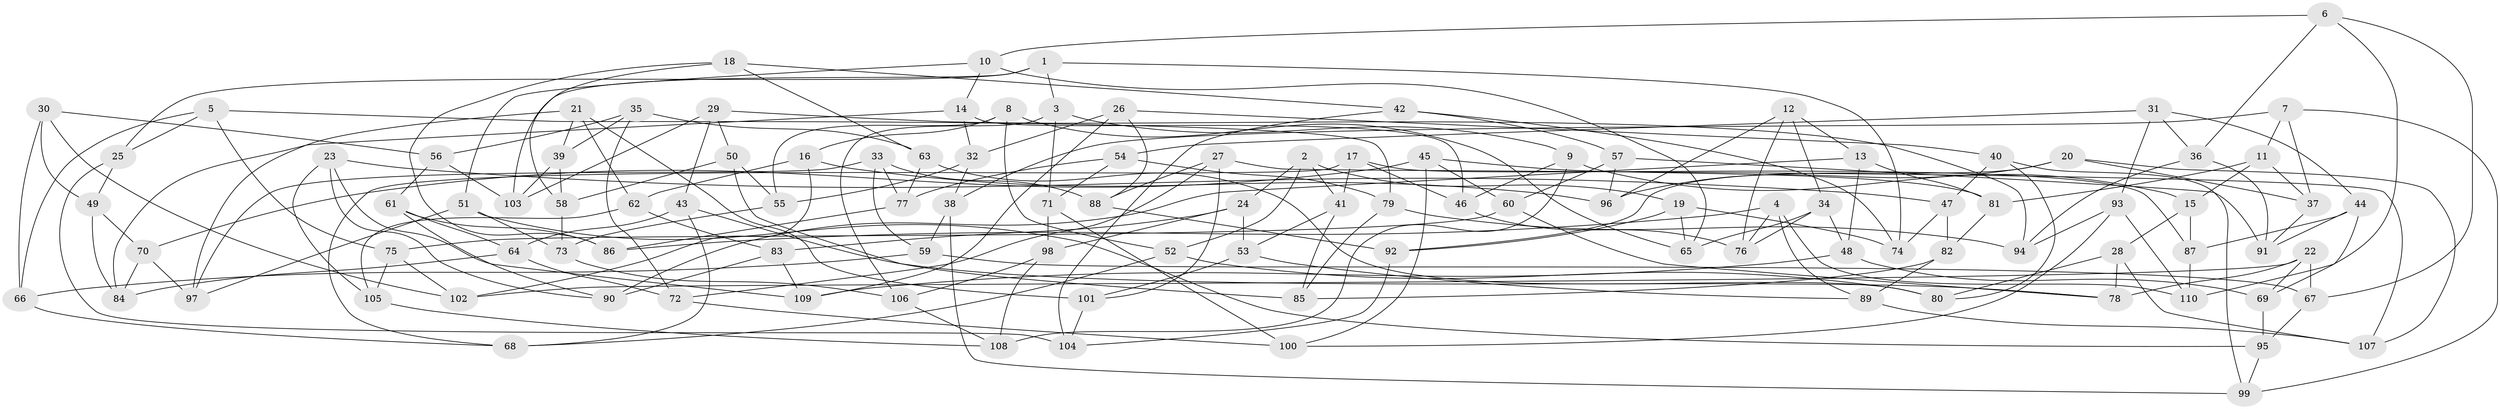 // Generated by graph-tools (version 1.1) at 2025/02/03/09/25 03:02:53]
// undirected, 110 vertices, 220 edges
graph export_dot {
graph [start="1"]
  node [color=gray90,style=filled];
  1;
  2;
  3;
  4;
  5;
  6;
  7;
  8;
  9;
  10;
  11;
  12;
  13;
  14;
  15;
  16;
  17;
  18;
  19;
  20;
  21;
  22;
  23;
  24;
  25;
  26;
  27;
  28;
  29;
  30;
  31;
  32;
  33;
  34;
  35;
  36;
  37;
  38;
  39;
  40;
  41;
  42;
  43;
  44;
  45;
  46;
  47;
  48;
  49;
  50;
  51;
  52;
  53;
  54;
  55;
  56;
  57;
  58;
  59;
  60;
  61;
  62;
  63;
  64;
  65;
  66;
  67;
  68;
  69;
  70;
  71;
  72;
  73;
  74;
  75;
  76;
  77;
  78;
  79;
  80;
  81;
  82;
  83;
  84;
  85;
  86;
  87;
  88;
  89;
  90;
  91;
  92;
  93;
  94;
  95;
  96;
  97;
  98;
  99;
  100;
  101;
  102;
  103;
  104;
  105;
  106;
  107;
  108;
  109;
  110;
  1 -- 103;
  1 -- 74;
  1 -- 25;
  1 -- 3;
  2 -- 24;
  2 -- 52;
  2 -- 41;
  2 -- 19;
  3 -- 9;
  3 -- 71;
  3 -- 106;
  4 -- 110;
  4 -- 89;
  4 -- 76;
  4 -- 86;
  5 -- 75;
  5 -- 79;
  5 -- 25;
  5 -- 66;
  6 -- 110;
  6 -- 36;
  6 -- 10;
  6 -- 67;
  7 -- 11;
  7 -- 37;
  7 -- 99;
  7 -- 38;
  8 -- 65;
  8 -- 55;
  8 -- 52;
  8 -- 16;
  9 -- 15;
  9 -- 108;
  9 -- 46;
  10 -- 51;
  10 -- 65;
  10 -- 14;
  11 -- 15;
  11 -- 81;
  11 -- 37;
  12 -- 13;
  12 -- 76;
  12 -- 34;
  12 -- 96;
  13 -- 81;
  13 -- 90;
  13 -- 48;
  14 -- 46;
  14 -- 84;
  14 -- 32;
  15 -- 87;
  15 -- 28;
  16 -- 96;
  16 -- 62;
  16 -- 102;
  17 -- 46;
  17 -- 41;
  17 -- 87;
  17 -- 68;
  18 -- 63;
  18 -- 58;
  18 -- 86;
  18 -- 42;
  19 -- 92;
  19 -- 74;
  19 -- 65;
  20 -- 96;
  20 -- 37;
  20 -- 107;
  20 -- 92;
  21 -- 62;
  21 -- 101;
  21 -- 39;
  21 -- 97;
  22 -- 67;
  22 -- 102;
  22 -- 78;
  22 -- 69;
  23 -- 105;
  23 -- 47;
  23 -- 109;
  23 -- 90;
  24 -- 98;
  24 -- 83;
  24 -- 53;
  25 -- 104;
  25 -- 49;
  26 -- 40;
  26 -- 109;
  26 -- 88;
  26 -- 32;
  27 -- 107;
  27 -- 88;
  27 -- 72;
  27 -- 101;
  28 -- 107;
  28 -- 80;
  28 -- 78;
  29 -- 50;
  29 -- 103;
  29 -- 94;
  29 -- 43;
  30 -- 56;
  30 -- 49;
  30 -- 66;
  30 -- 102;
  31 -- 36;
  31 -- 44;
  31 -- 93;
  31 -- 54;
  32 -- 38;
  32 -- 55;
  33 -- 97;
  33 -- 88;
  33 -- 59;
  33 -- 77;
  34 -- 65;
  34 -- 48;
  34 -- 76;
  35 -- 72;
  35 -- 39;
  35 -- 63;
  35 -- 56;
  36 -- 91;
  36 -- 94;
  37 -- 91;
  38 -- 59;
  38 -- 99;
  39 -- 58;
  39 -- 103;
  40 -- 47;
  40 -- 80;
  40 -- 99;
  41 -- 85;
  41 -- 53;
  42 -- 57;
  42 -- 104;
  42 -- 74;
  43 -- 68;
  43 -- 78;
  43 -- 64;
  44 -- 91;
  44 -- 69;
  44 -- 87;
  45 -- 100;
  45 -- 70;
  45 -- 60;
  45 -- 81;
  46 -- 76;
  47 -- 82;
  47 -- 74;
  48 -- 69;
  48 -- 109;
  49 -- 70;
  49 -- 84;
  50 -- 58;
  50 -- 85;
  50 -- 55;
  51 -- 95;
  51 -- 97;
  51 -- 73;
  52 -- 80;
  52 -- 68;
  53 -- 101;
  53 -- 89;
  54 -- 71;
  54 -- 79;
  54 -- 77;
  55 -- 73;
  56 -- 61;
  56 -- 103;
  57 -- 91;
  57 -- 96;
  57 -- 60;
  58 -- 73;
  59 -- 67;
  59 -- 66;
  60 -- 78;
  60 -- 75;
  61 -- 64;
  61 -- 86;
  61 -- 90;
  62 -- 83;
  62 -- 105;
  63 -- 77;
  63 -- 80;
  64 -- 84;
  64 -- 72;
  66 -- 68;
  67 -- 95;
  69 -- 95;
  70 -- 84;
  70 -- 97;
  71 -- 98;
  71 -- 100;
  72 -- 100;
  73 -- 106;
  75 -- 102;
  75 -- 105;
  77 -- 86;
  79 -- 94;
  79 -- 85;
  81 -- 82;
  82 -- 85;
  82 -- 89;
  83 -- 109;
  83 -- 90;
  87 -- 110;
  88 -- 92;
  89 -- 107;
  92 -- 104;
  93 -- 94;
  93 -- 100;
  93 -- 110;
  95 -- 99;
  98 -- 106;
  98 -- 108;
  101 -- 104;
  105 -- 108;
  106 -- 108;
}
